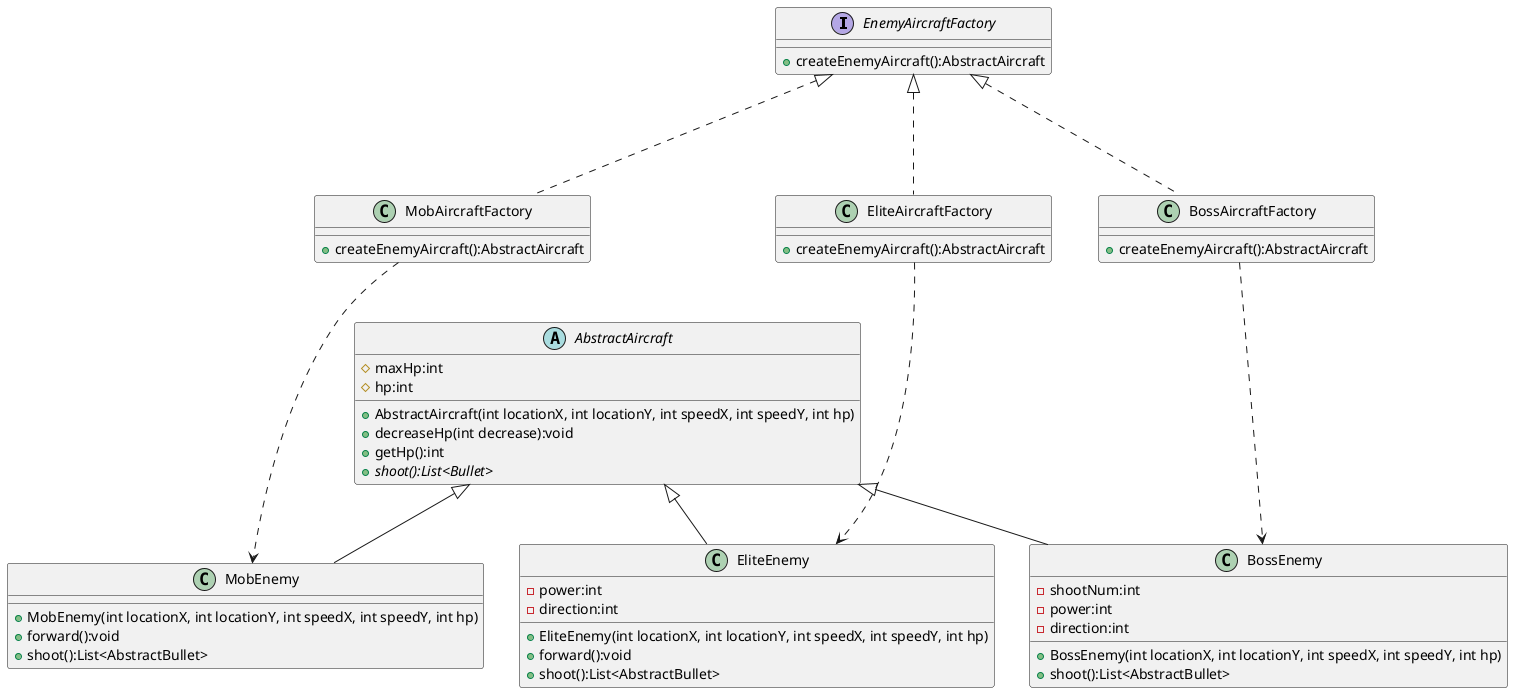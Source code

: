 @startuml
'https://plantuml.com/class-diagram


Interface EnemyAircraftFactory{
    + createEnemyAircraft():AbstractAircraft
}

abstract class AbstractAircraft
{
	# maxHp:int
    # hp:int
    + AbstractAircraft(int locationX, int locationY, int speedX, int speedY, int hp)
    + decreaseHp(int decrease):void
    + getHp():int
    + {abstract} shoot():List<Bullet>
 }




class MobAircraftFactory{
    + createEnemyAircraft():AbstractAircraft
}
class EliteAircraftFactory{
    + createEnemyAircraft():AbstractAircraft
}

class BossAircraftFactory{
    + createEnemyAircraft():AbstractAircraft
}
EnemyAircraftFactory <|... MobAircraftFactory
EnemyAircraftFactory <|... EliteAircraftFactory
EnemyAircraftFactory <|... BossAircraftFactory

MobAircraftFactory ...> MobEnemy
EliteAircraftFactory ...> EliteEnemy
BossAircraftFactory ...> BossEnemy

AbstractAircraft <|-- MobEnemy
AbstractAircraft <|-- EliteEnemy
AbstractAircraft <|-- BossEnemy


class MobEnemy{
    + MobEnemy(int locationX, int locationY, int speedX, int speedY, int hp)
    + forward():void
    + shoot():List<AbstractBullet>
}

class EliteEnemy {
    - power:int
    - direction:int
    + EliteEnemy(int locationX, int locationY, int speedX, int speedY, int hp)
    + forward():void
    + shoot():List<AbstractBullet>
}

class BossEnemy {
    - shootNum:int
    - power:int
    - direction:int
    + BossEnemy(int locationX, int locationY, int speedX, int speedY, int hp)
    + shoot():List<AbstractBullet>
}

@enduml